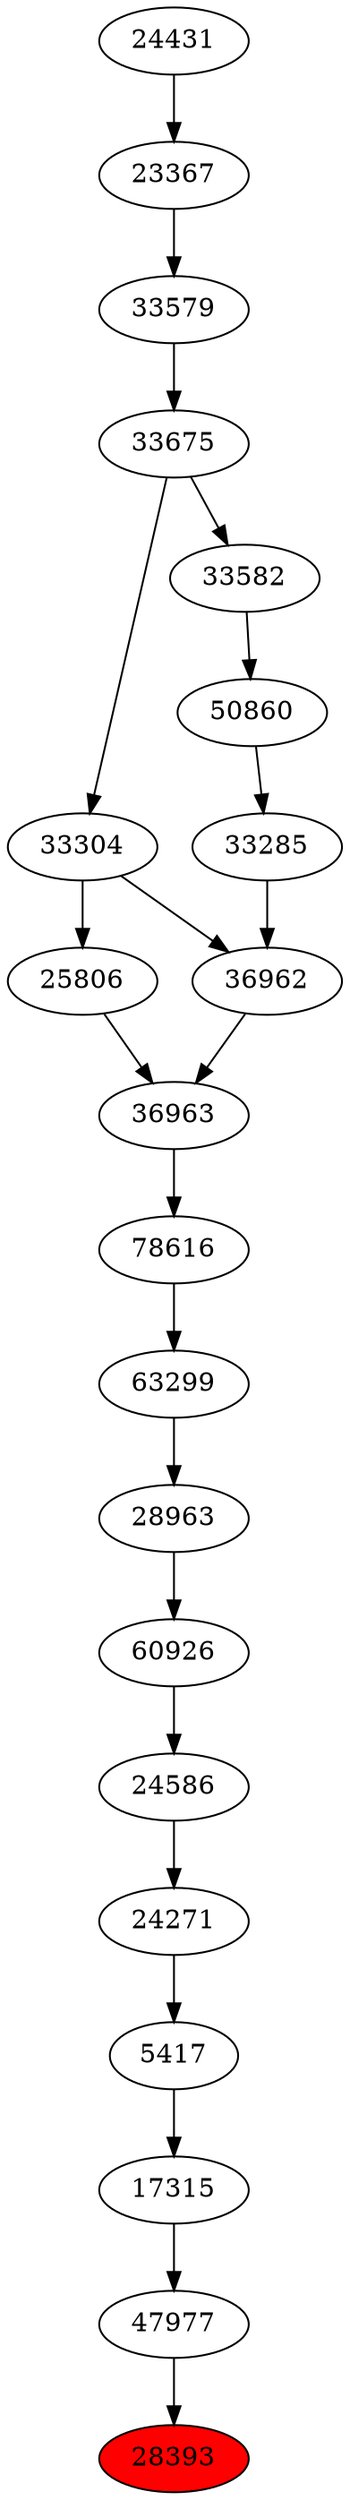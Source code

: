strict digraph{ 
28393 [label="28393" fillcolor=red style=filled]
47977 -> 28393
47977 [label="47977"]
17315 -> 47977
17315 [label="17315"]
5417 -> 17315
5417 [label="5417"]
24271 -> 5417
24271 [label="24271"]
24586 -> 24271
24586 [label="24586"]
60926 -> 24586
60926 [label="60926"]
28963 -> 60926
28963 [label="28963"]
63299 -> 28963
63299 [label="63299"]
78616 -> 63299
78616 [label="78616"]
36963 -> 78616
36963 [label="36963"]
36962 -> 36963
25806 -> 36963
36962 [label="36962"]
33285 -> 36962
33304 -> 36962
25806 [label="25806"]
33304 -> 25806
33285 [label="33285"]
50860 -> 33285
33304 [label="33304"]
33675 -> 33304
50860 [label="50860"]
33582 -> 50860
33675 [label="33675"]
33579 -> 33675
33582 [label="33582"]
33675 -> 33582
33579 [label="33579"]
23367 -> 33579
23367 [label="23367"]
24431 -> 23367
24431 [label="24431"]
}
